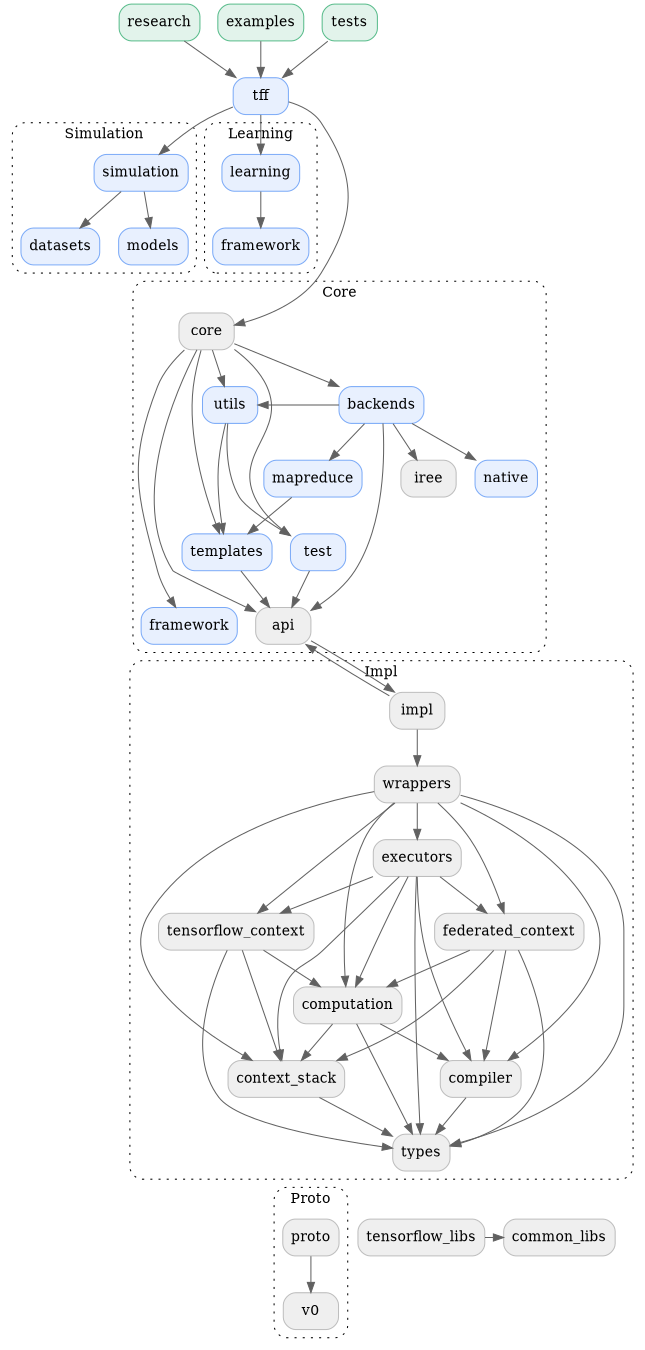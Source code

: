 digraph {
  graph [style="dotted,rounded", size="9 100"]
  node [shape="box", style="rounded,filled", fillcolor="#efefef", color="#bdbdbd"]
  edge [color="#616161"]
  newrank=true

  // Using TFF
  research -> tff
  examples -> tff
  tests -> tff

  research [href="#research" target="_parent", fillcolor="#E2F3EB", color="#57BB8A"]
  examples [href="#examples" target="_parent", fillcolor="#E2F3EB", color="#57BB8A"]
  tests [href="#tests" target="_parent", fillcolor="#E2F3EB", color="#57BB8A"]

  // TFF
  tff -> simulation
  tff -> learning
  tff -> core

  tff [href="#tff" target="_parent", fillcolor="#E8F0FE", color="#7BAAF7"]

  // TFF Simulation
  simulation -> simulation_datasets
  simulation -> simulation_models
  simulation_datasets -> core [arrowhead="none", style="invisible"]
  simulation_models -> core [arrowhead="none", style="invisible"]

  subgraph cluster_simulation {
    graph [label="Simulation", href="#tff-simulation" target="_parent"]
    simulation [href="#tff-simulation" target="_parent", fillcolor="#E8F0FE", color="#7BAAF7"]
    simulation_datasets [label="datasets", href="#tff-simulation" target="_parent", fillcolor="#E8F0FE", color="#7BAAF7"]
    simulation_models [label="models", href="#tff-simulation" target="_parent", fillcolor="#E8F0FE", color="#7BAAF7"]
  }

  // TFF Learning
  learning -> learning_framework
  learning_framework -> core [arrowhead="none", style="invisible"]

  subgraph cluster_learning {
    graph [label="Learning", href="#tff-learning" target="_parent"]
    learning [href="#tff-learning" target="_parent", fillcolor="#E8F0FE", color="#7BAAF7"]
    learning_framework [label="framework", href="#tff-learning" target="_parent", fillcolor="#E8F0FE", color="#7BAAF7"]
  }

  // TFF Core
  core -> core_backends
  core -> core_utils
  core -> core_templates
  core -> core_test
  core -> core_api
  core -> core_framework
  core_backends -> impl [arrowhead="none", style="invisible"]
  core_backends -> core_backends_mapreduce
  core_backends -> core_backends_native
  core_backends -> core_backends_iree
  core_backends -> core_utils
  core_backends -> core_api
  core_backends_mapreduce -> core_templates
  core_backends_mapreduce -> impl [arrowhead="none", style="invisible"]
  core_backends_native -> impl [arrowhead="none", style="invisible"]
  core_backends_iree -> impl [arrowhead="none", style="invisible"]
  // core_utils -> core_api
  core_utils -> core_templates
  core_utils -> core_test
  core_utils -> impl [arrowhead="none", style="invisible"]
  core_templates -> core_api
  core_templates -> impl [arrowhead="none", style="invisible"]
  core_test -> core_api
  core_test -> impl [arrowhead="none", style="invisible"]
  core_api -> impl
  core_framework -> impl [arrowhead="none", style="invisible"]

  subgraph cluster_core {
    graph [label="Core", href="#tff-core" target="_parent"]
    core [href="#tff-core" target="_parent"]
    core_backends [label="backends", href="#tff-core" target="_parent", fillcolor="#E8F0FE", color="#7BAAF7"]
    core_backends_mapreduce [label="mapreduce", href="#tff-core" target="_parent", fillcolor="#E8F0FE", color="#7BAAF7"]
    core_backends_native [label="native", href="#tff-core" target="_parent", fillcolor="#E8F0FE", color="#7BAAF7"]
    core_backends_iree [label="iree", href="#tff-core" target="_parent"]
    core_utils [label="utils", href="#tff-core" target="_parent", fillcolor="#E8F0FE", color="#7BAAF7"]
    core_templates [label="templates", href="#tff-core" target="_parent", fillcolor="#E8F0FE", color="#7BAAF7"]
    core_test [label="test", href="#tff-core" target="_parent", fillcolor="#E8F0FE", color="#7BAAF7"]
    core_api [label="api", href="#tff-core" target="_parent"]
    core_framework [label="framework", href="#tff-core" target="_parent", fillcolor="#E8F0FE", color="#7BAAF7"]
  }

  // TFF Impl
  impl -> core_api
  impl -> impl_wrappers
  impl_wrappers -> impl_executors
  impl_wrappers -> impl_tensorflow_context
  impl_wrappers -> impl_federated_context
  impl_wrappers -> impl_computation
  impl_wrappers -> impl_compiler
  // impl_wrappers -> impl_utils
  impl_wrappers -> impl_context_stack
  impl_wrappers -> impl_types
  impl_executors -> impl_tensorflow_context
  impl_executors -> impl_federated_context
  impl_executors -> impl_computation
  impl_executors -> impl_compiler
  // impl_executors -> impl_utils
  impl_executors -> impl_context_stack
  impl_executors -> impl_types
  impl_tensorflow_context -> impl_computation
  // impl_tensorflow_context -> impl_utils
  impl_tensorflow_context -> impl_context_stack
  impl_tensorflow_context -> impl_types
  impl_federated_context -> impl_computation
  impl_federated_context -> impl_compiler
  // impl_federated_context -> impl_utils
  impl_federated_context -> impl_context_stack
  impl_federated_context -> impl_types
  impl_computation -> impl_compiler
  // impl_computation -> impl_utils
  impl_computation -> impl_context_stack
  impl_computation -> impl_types
  impl_compiler -> impl_types
  // impl_compiler -> impl_utils
  // impl_utils -> tensorflow_libs
  // impl_utils -> impl_context_stack
  // impl_utils -> impl_types
  impl_context_stack -> impl_types
  impl_types -> proto [arrowhead="none", style="invisible"]
  impl_types -> tensorflow_libs [arrowhead="none", style="invisible"]
  impl_types -> common_libs [arrowhead="none", style="invisible"]

  subgraph cluster_impl {
    graph [label="Impl", href="#tff-impl" target="_parent"]
    impl [href="#tff-impl" target="_parent"]
    impl_wrappers [label="wrappers", href="#tff-impl" target="_parent"]
    impl_executors [label="executors", href="#tff-impl" target="_parent"]
    impl_tensorflow_context [label="tensorflow_context", href="#tff-impl" target="_parent"]
    impl_federated_context [label="federated_context", href="#tff-impl" target="_parent"]
    impl_computation [label="computation", href="#tff-impl" target="_parent"]
    impl_compiler [label="compiler", href="#tff-impl" target="_parent"]
    impl_context_stack [label="context_stack", href="#tff-impl" target="_parent"]
    // impl_utils [label="utils", href="#tff-impl" target="_parent"]
    impl_types [label="types", href="#tff-impl" target="_parent"]
  }

  // TFF Proto
  proto -> proto_v0

  subgraph cluster_proto {
    graph [label="Proto", href="#tff-proto" target="_parent"]
    proto [href="#tff-proto" target="_parent"]
    proto_v0 [label="v0" href="#tff-proto" target="_parent"]
  }

  // Other
  tensorflow_libs [href="#tff-tensorflow-libs" target="_parent"]
  common_libs [href="#tff-common-libs" target="_parent"]
  tensorflow_libs -> common_libs

  // Layout
  {rank=same; examples, tests, research}
  {rank=same; tff}
  {rank=same; learning, simulation}
  {rank=same; learning_framework, simulation_datasets, simulation_models}
  {rank=same; core}
  {rank=same; core_backends, core_utils}
  {rank=same; core_backends_mapreduce, core_backends_native, core_backends_iree}
  {rank=same; core_templates}
  {rank=same; core_test}
  {rank=same; core_api, core_framework}
  // {rank=same; impl}
  // {rank=same; impl_wrappers}
  // {rank=same; impl_tensorflow_context, impl_federated_context, impl_executors}
  // {rank=same; impl_compiler}
  {rank=same; proto, tensorflow_libs, common_libs}
}

